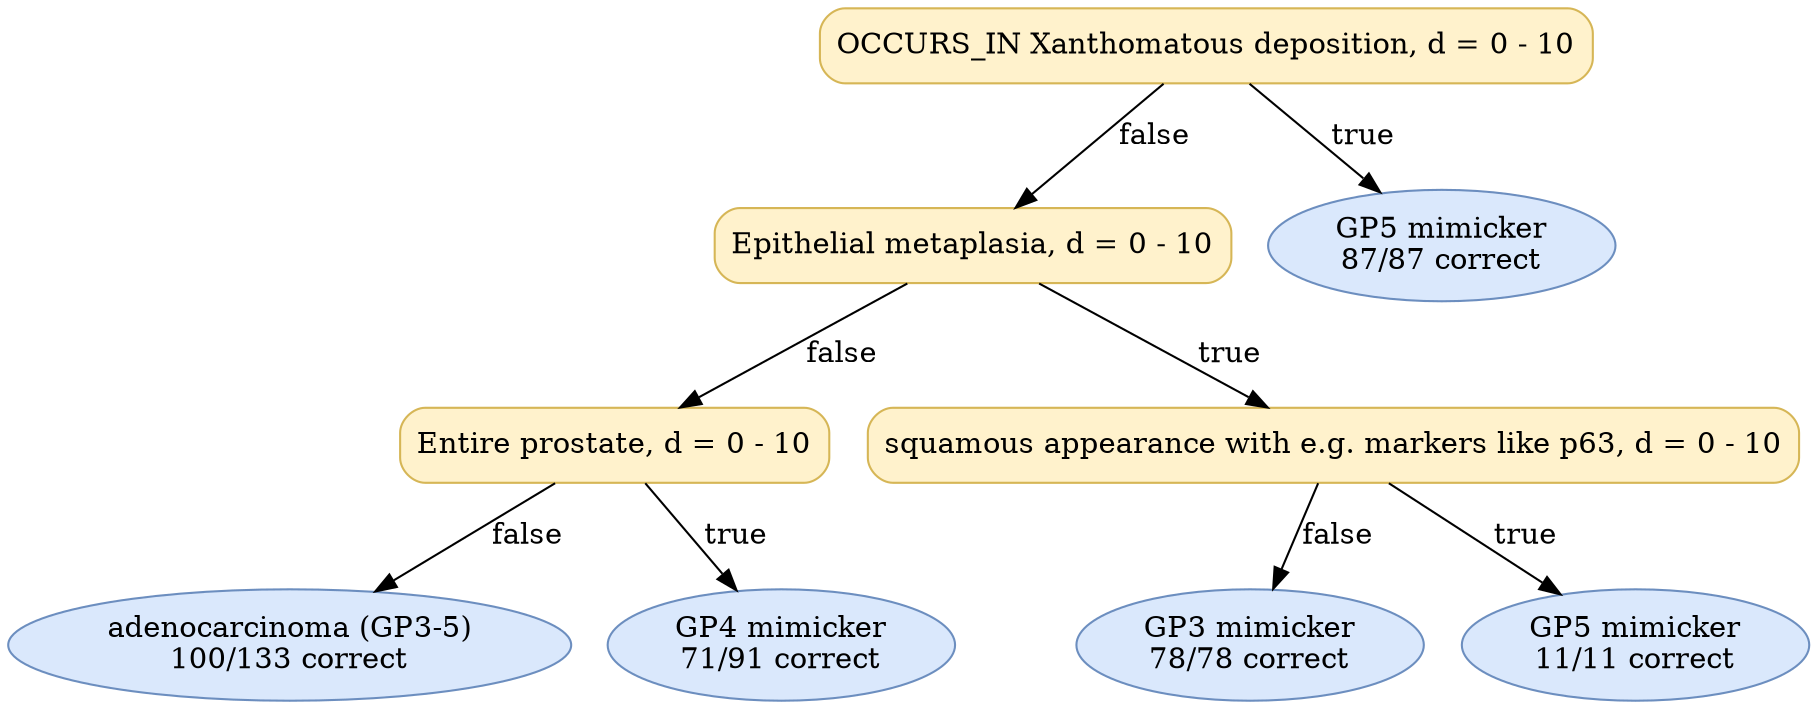 digraph "DT" {
fontname="Times-Roman";
label="";
node [fontname="Times-Roman"];
Node1 [color="#D6B656", fillcolor="#FFF2CC", label="OCCURS_IN Xanthomatous deposition, d = 0 - 10", shape="box", style="rounded,filled"];
Node2 [color="#D6B656", fillcolor="#FFF2CC", label="Epithelial metaplasia, d = 0 - 10", shape="box", style="rounded,filled"];
Node3 [color="#D6B656", fillcolor="#FFF2CC", label="Entire prostate, d = 0 - 10", shape="box", style="rounded,filled"];
Node4 [color="#6C8EBF", fillcolor="#DAE8FC", label=<adenocarcinoma (GP3-5)<br/>100/133 correct>, shape="ellipse", style="rounded,filled"];
Node5 [color="#6C8EBF", fillcolor="#DAE8FC", label=<GP4 mimicker<br/>71/91 correct>, shape="ellipse", style="rounded,filled"];
Node6 [color="#D6B656", fillcolor="#FFF2CC", label="squamous appearance with e.g. markers like p63, d = 0 - 10", shape="box", style="rounded,filled"];
Node7 [color="#6C8EBF", fillcolor="#DAE8FC", label=<GP3 mimicker<br/>78/78 correct>, shape="ellipse", style="rounded,filled"];
Node8 [color="#6C8EBF", fillcolor="#DAE8FC", label=<GP5 mimicker<br/>11/11 correct>, shape="ellipse", style="rounded,filled"];
Node9 [color="#6C8EBF", fillcolor="#DAE8FC", label=<GP5 mimicker<br/>87/87 correct>, shape="ellipse", style="rounded,filled"];
Node1 -> Node2  [key=0, label="false"];
Node1 -> Node9  [key=0, label="true"];
Node2 -> Node3  [key=0, label="false"];
Node2 -> Node6  [key=0, label="true"];
Node3 -> Node4  [key=0, label="false"];
Node3 -> Node5  [key=0, label="true"];
Node6 -> Node7  [key=0, label="false"];
Node6 -> Node8  [key=0, label="true"];
}
